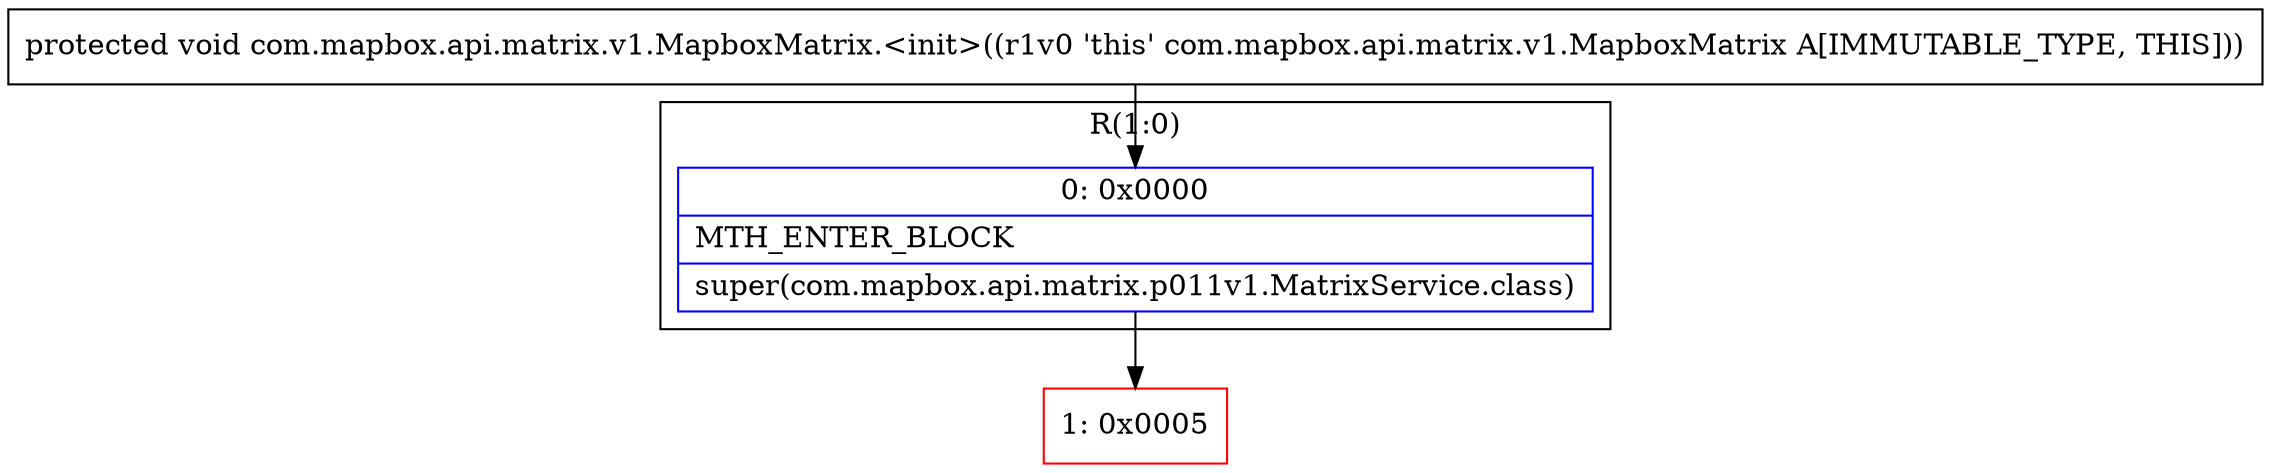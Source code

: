 digraph "CFG forcom.mapbox.api.matrix.v1.MapboxMatrix.\<init\>()V" {
subgraph cluster_Region_1889199802 {
label = "R(1:0)";
node [shape=record,color=blue];
Node_0 [shape=record,label="{0\:\ 0x0000|MTH_ENTER_BLOCK\l|super(com.mapbox.api.matrix.p011v1.MatrixService.class)\l}"];
}
Node_1 [shape=record,color=red,label="{1\:\ 0x0005}"];
MethodNode[shape=record,label="{protected void com.mapbox.api.matrix.v1.MapboxMatrix.\<init\>((r1v0 'this' com.mapbox.api.matrix.v1.MapboxMatrix A[IMMUTABLE_TYPE, THIS])) }"];
MethodNode -> Node_0;
Node_0 -> Node_1;
}

